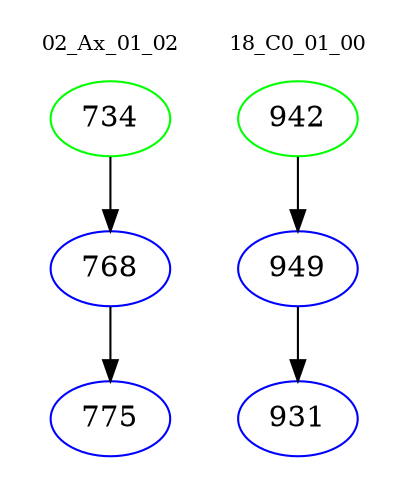 digraph{
subgraph cluster_0 {
color = white
label = "02_Ax_01_02";
fontsize=10;
T0_734 [label="734", color="green"]
T0_734 -> T0_768 [color="black"]
T0_768 [label="768", color="blue"]
T0_768 -> T0_775 [color="black"]
T0_775 [label="775", color="blue"]
}
subgraph cluster_1 {
color = white
label = "18_C0_01_00";
fontsize=10;
T1_942 [label="942", color="green"]
T1_942 -> T1_949 [color="black"]
T1_949 [label="949", color="blue"]
T1_949 -> T1_931 [color="black"]
T1_931 [label="931", color="blue"]
}
}
